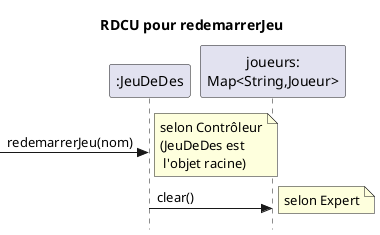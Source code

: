 @startuml

skinparam style strictuml
skinparam defaultfontname Verdana
title RDCU pour redemarrerJeu
participant ":JeuDeDes" as c
participant "joueurs:\nMap<String,Joueur>" as jm
->c : redemarrerJeu(nom)
note right : selon Contrôleur\n(JeuDeDes est\n l'objet racine)
c->jm : clear()
note right : selon Expert

@enduml